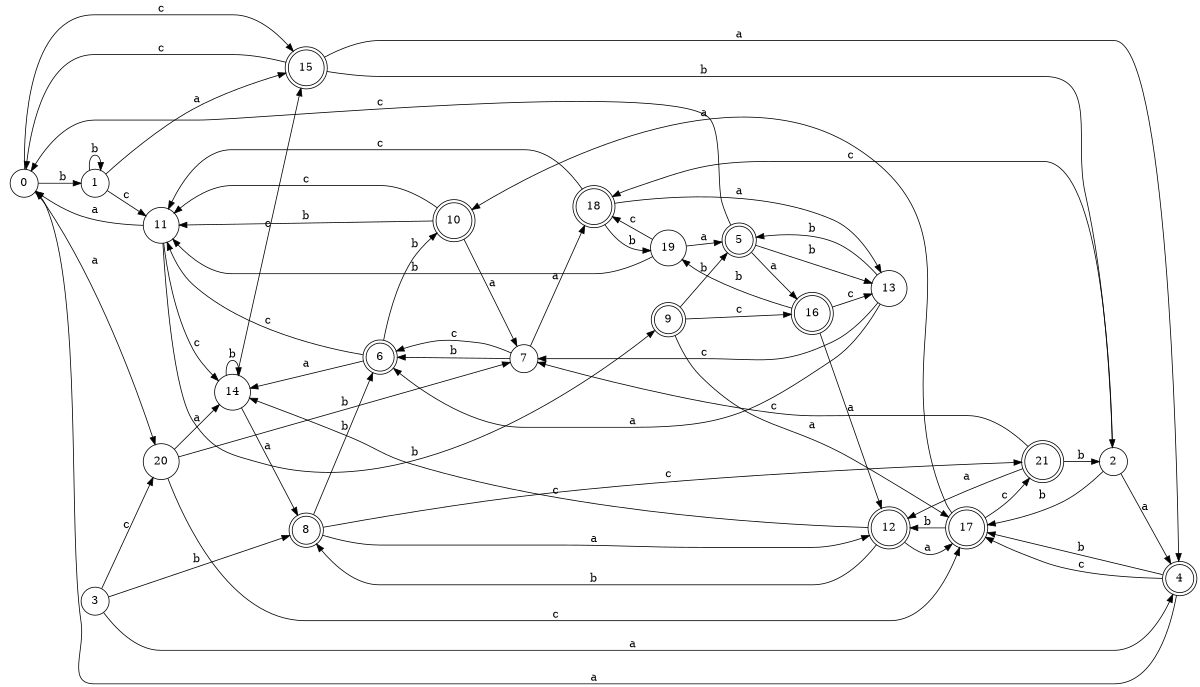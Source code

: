 digraph n18_10 {
__start0 [label="" shape="none"];

rankdir=LR;
size="8,5";

s0 [style="filled", color="black", fillcolor="white" shape="circle", label="0"];
s1 [style="filled", color="black", fillcolor="white" shape="circle", label="1"];
s2 [style="filled", color="black", fillcolor="white" shape="circle", label="2"];
s3 [style="filled", color="black", fillcolor="white" shape="circle", label="3"];
s4 [style="rounded,filled", color="black", fillcolor="white" shape="doublecircle", label="4"];
s5 [style="rounded,filled", color="black", fillcolor="white" shape="doublecircle", label="5"];
s6 [style="rounded,filled", color="black", fillcolor="white" shape="doublecircle", label="6"];
s7 [style="filled", color="black", fillcolor="white" shape="circle", label="7"];
s8 [style="rounded,filled", color="black", fillcolor="white" shape="doublecircle", label="8"];
s9 [style="rounded,filled", color="black", fillcolor="white" shape="doublecircle", label="9"];
s10 [style="rounded,filled", color="black", fillcolor="white" shape="doublecircle", label="10"];
s11 [style="filled", color="black", fillcolor="white" shape="circle", label="11"];
s12 [style="rounded,filled", color="black", fillcolor="white" shape="doublecircle", label="12"];
s13 [style="filled", color="black", fillcolor="white" shape="circle", label="13"];
s14 [style="filled", color="black", fillcolor="white" shape="circle", label="14"];
s15 [style="rounded,filled", color="black", fillcolor="white" shape="doublecircle", label="15"];
s16 [style="rounded,filled", color="black", fillcolor="white" shape="doublecircle", label="16"];
s17 [style="rounded,filled", color="black", fillcolor="white" shape="doublecircle", label="17"];
s18 [style="rounded,filled", color="black", fillcolor="white" shape="doublecircle", label="18"];
s19 [style="filled", color="black", fillcolor="white" shape="circle", label="19"];
s20 [style="filled", color="black", fillcolor="white" shape="circle", label="20"];
s21 [style="rounded,filled", color="black", fillcolor="white" shape="doublecircle", label="21"];
s0 -> s20 [label="a"];
s0 -> s1 [label="b"];
s0 -> s15 [label="c"];
s1 -> s15 [label="a"];
s1 -> s1 [label="b"];
s1 -> s11 [label="c"];
s2 -> s4 [label="a"];
s2 -> s17 [label="b"];
s2 -> s18 [label="c"];
s3 -> s4 [label="a"];
s3 -> s8 [label="b"];
s3 -> s20 [label="c"];
s4 -> s0 [label="a"];
s4 -> s17 [label="b"];
s4 -> s17 [label="c"];
s5 -> s16 [label="a"];
s5 -> s13 [label="b"];
s5 -> s0 [label="c"];
s6 -> s14 [label="a"];
s6 -> s10 [label="b"];
s6 -> s11 [label="c"];
s7 -> s18 [label="a"];
s7 -> s6 [label="b"];
s7 -> s6 [label="c"];
s8 -> s12 [label="a"];
s8 -> s6 [label="b"];
s8 -> s21 [label="c"];
s9 -> s17 [label="a"];
s9 -> s5 [label="b"];
s9 -> s16 [label="c"];
s10 -> s7 [label="a"];
s10 -> s11 [label="b"];
s10 -> s11 [label="c"];
s11 -> s0 [label="a"];
s11 -> s9 [label="b"];
s11 -> s14 [label="c"];
s12 -> s17 [label="a"];
s12 -> s8 [label="b"];
s12 -> s14 [label="c"];
s13 -> s6 [label="a"];
s13 -> s5 [label="b"];
s13 -> s7 [label="c"];
s14 -> s8 [label="a"];
s14 -> s14 [label="b"];
s14 -> s15 [label="c"];
s15 -> s4 [label="a"];
s15 -> s2 [label="b"];
s15 -> s0 [label="c"];
s16 -> s12 [label="a"];
s16 -> s19 [label="b"];
s16 -> s13 [label="c"];
s17 -> s10 [label="a"];
s17 -> s12 [label="b"];
s17 -> s21 [label="c"];
s18 -> s13 [label="a"];
s18 -> s19 [label="b"];
s18 -> s11 [label="c"];
s19 -> s5 [label="a"];
s19 -> s11 [label="b"];
s19 -> s18 [label="c"];
s20 -> s14 [label="a"];
s20 -> s7 [label="b"];
s20 -> s17 [label="c"];
s21 -> s12 [label="a"];
s21 -> s2 [label="b"];
s21 -> s7 [label="c"];

}
